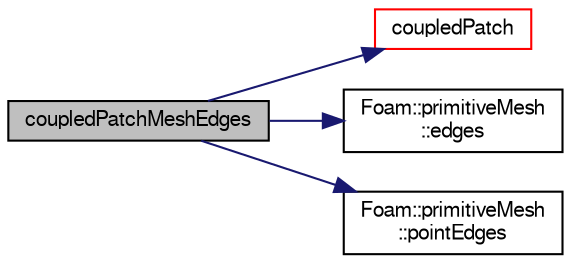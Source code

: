 digraph "coupledPatchMeshEdges"
{
  bgcolor="transparent";
  edge [fontname="FreeSans",fontsize="10",labelfontname="FreeSans",labelfontsize="10"];
  node [fontname="FreeSans",fontsize="10",shape=record];
  rankdir="LR";
  Node1811 [label="coupledPatchMeshEdges",height=0.2,width=0.4,color="black", fillcolor="grey75", style="filled", fontcolor="black"];
  Node1811 -> Node1812 [color="midnightblue",fontsize="10",style="solid",fontname="FreeSans"];
  Node1812 [label="coupledPatch",height=0.2,width=0.4,color="red",URL="$a27334.html#adbf1d40edb1a4d9d7175cc03028a82e7",tooltip="Return patch of all coupled faces. "];
  Node1811 -> Node1868 [color="midnightblue",fontsize="10",style="solid",fontname="FreeSans"];
  Node1868 [label="Foam::primitiveMesh\l::edges",height=0.2,width=0.4,color="black",URL="$a27530.html#a21d764179912ddda5c6f95193c289846",tooltip="Return mesh edges. Uses calcEdges. "];
  Node1811 -> Node1869 [color="midnightblue",fontsize="10",style="solid",fontname="FreeSans"];
  Node1869 [label="Foam::primitiveMesh\l::pointEdges",height=0.2,width=0.4,color="black",URL="$a27530.html#a219060536b044c749e6178283665d632"];
}
